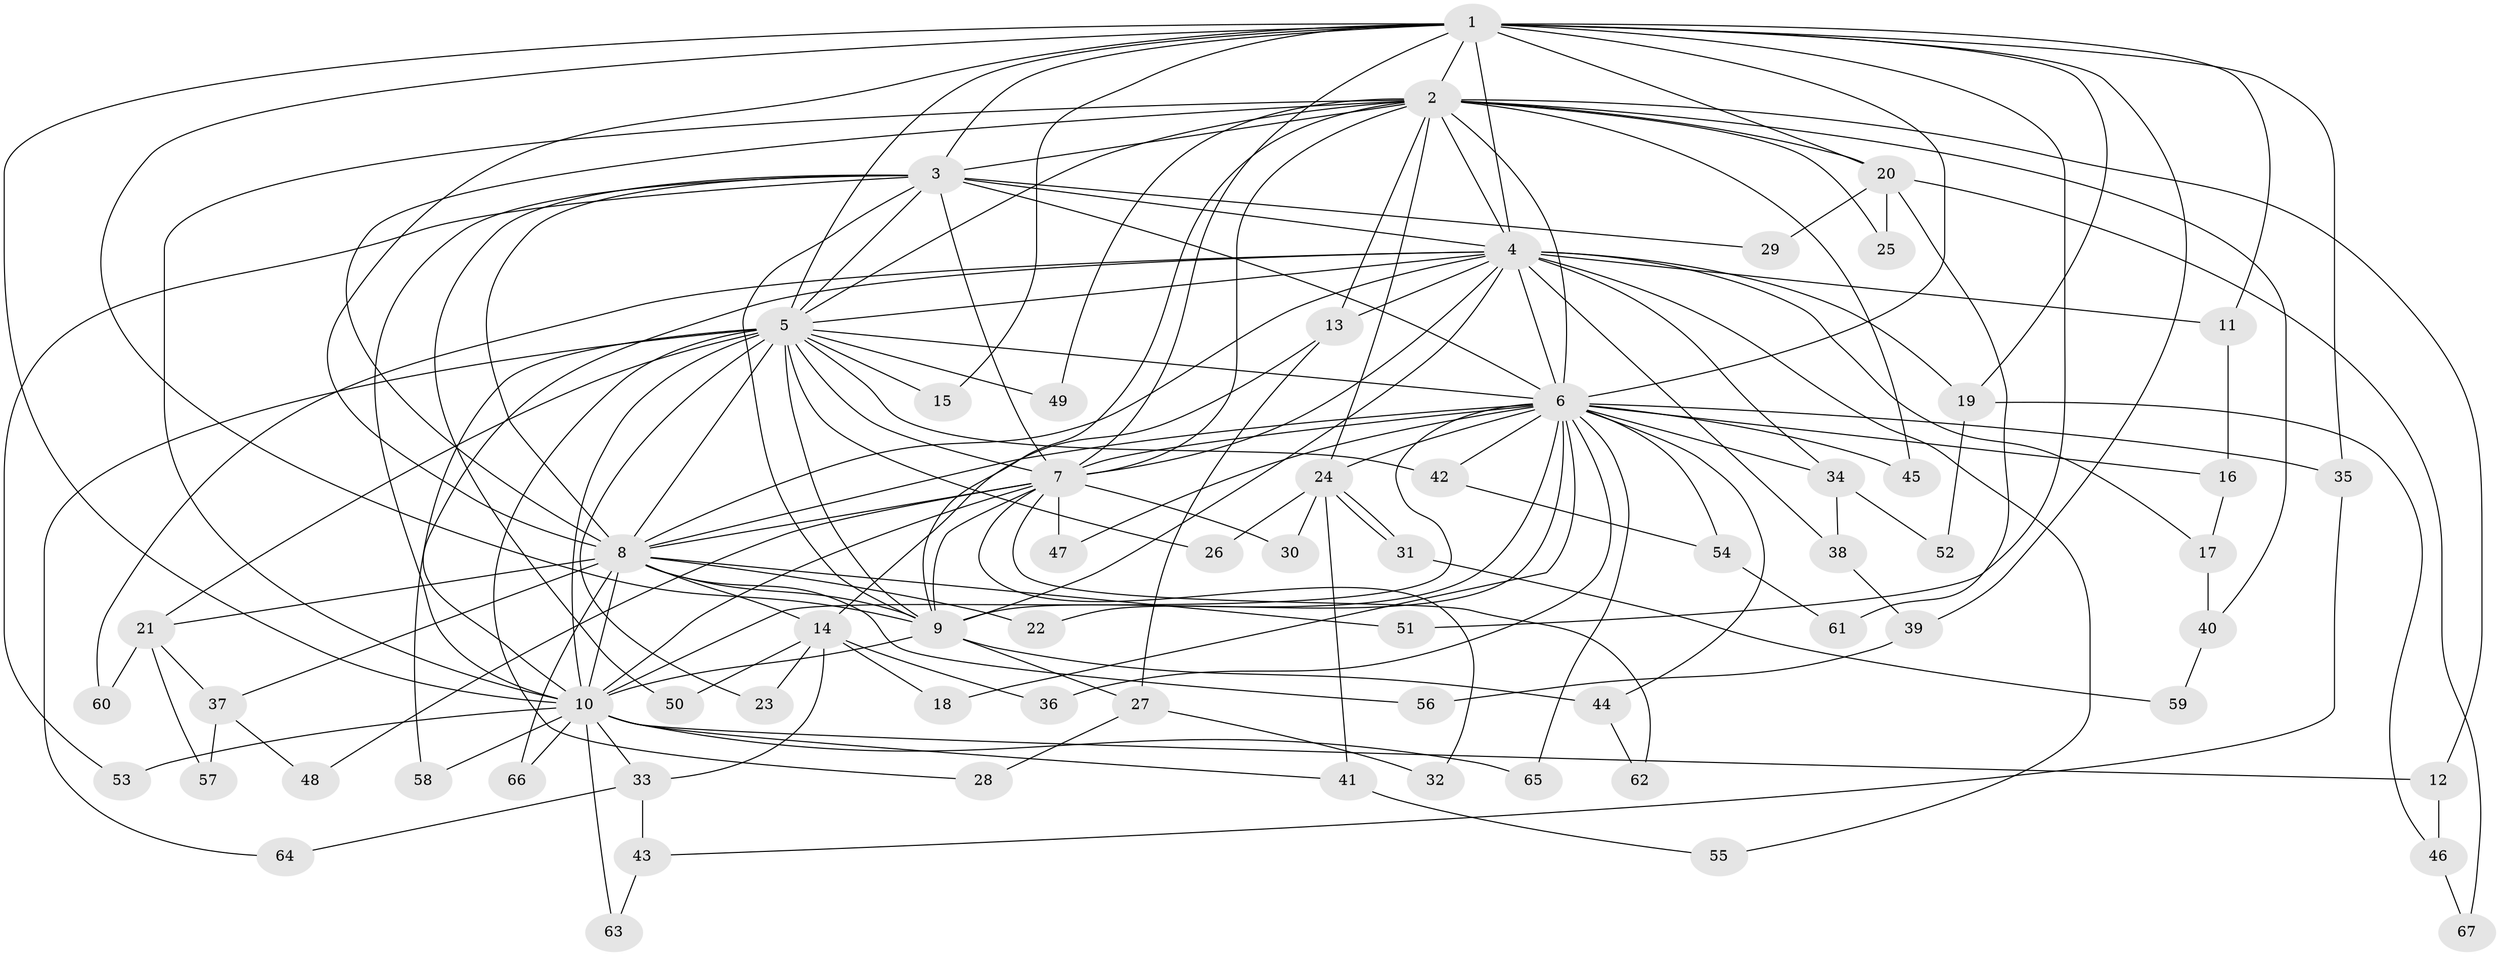 // coarse degree distribution, {13: 0.030303030303030304, 7: 0.030303030303030304, 21: 0.030303030303030304, 2: 0.48484848484848486, 3: 0.030303030303030304, 4: 0.15151515151515152, 1: 0.15151515151515152, 12: 0.030303030303030304, 5: 0.030303030303030304, 6: 0.030303030303030304}
// Generated by graph-tools (version 1.1) at 2025/49/03/04/25 21:49:42]
// undirected, 67 vertices, 159 edges
graph export_dot {
graph [start="1"]
  node [color=gray90,style=filled];
  1;
  2;
  3;
  4;
  5;
  6;
  7;
  8;
  9;
  10;
  11;
  12;
  13;
  14;
  15;
  16;
  17;
  18;
  19;
  20;
  21;
  22;
  23;
  24;
  25;
  26;
  27;
  28;
  29;
  30;
  31;
  32;
  33;
  34;
  35;
  36;
  37;
  38;
  39;
  40;
  41;
  42;
  43;
  44;
  45;
  46;
  47;
  48;
  49;
  50;
  51;
  52;
  53;
  54;
  55;
  56;
  57;
  58;
  59;
  60;
  61;
  62;
  63;
  64;
  65;
  66;
  67;
  1 -- 2;
  1 -- 3;
  1 -- 4;
  1 -- 5;
  1 -- 6;
  1 -- 7;
  1 -- 8;
  1 -- 9;
  1 -- 10;
  1 -- 11;
  1 -- 15;
  1 -- 19;
  1 -- 20;
  1 -- 35;
  1 -- 39;
  1 -- 51;
  2 -- 3;
  2 -- 4;
  2 -- 5;
  2 -- 6;
  2 -- 7;
  2 -- 8;
  2 -- 9;
  2 -- 10;
  2 -- 12;
  2 -- 13;
  2 -- 20;
  2 -- 24;
  2 -- 25;
  2 -- 40;
  2 -- 45;
  2 -- 49;
  3 -- 4;
  3 -- 5;
  3 -- 6;
  3 -- 7;
  3 -- 8;
  3 -- 9;
  3 -- 10;
  3 -- 29;
  3 -- 50;
  3 -- 53;
  4 -- 5;
  4 -- 6;
  4 -- 7;
  4 -- 8;
  4 -- 9;
  4 -- 10;
  4 -- 11;
  4 -- 13;
  4 -- 17;
  4 -- 19;
  4 -- 34;
  4 -- 38;
  4 -- 55;
  4 -- 60;
  5 -- 6;
  5 -- 7;
  5 -- 8;
  5 -- 9;
  5 -- 10;
  5 -- 15;
  5 -- 21;
  5 -- 23;
  5 -- 26;
  5 -- 28;
  5 -- 42;
  5 -- 49;
  5 -- 58;
  5 -- 64;
  6 -- 7;
  6 -- 8;
  6 -- 9;
  6 -- 10;
  6 -- 16;
  6 -- 18;
  6 -- 22;
  6 -- 24;
  6 -- 34;
  6 -- 35;
  6 -- 36;
  6 -- 42;
  6 -- 44;
  6 -- 45;
  6 -- 47;
  6 -- 54;
  6 -- 65;
  7 -- 8;
  7 -- 9;
  7 -- 10;
  7 -- 30;
  7 -- 32;
  7 -- 47;
  7 -- 48;
  7 -- 62;
  8 -- 9;
  8 -- 10;
  8 -- 14;
  8 -- 21;
  8 -- 22;
  8 -- 37;
  8 -- 51;
  8 -- 56;
  8 -- 66;
  9 -- 10;
  9 -- 27;
  9 -- 44;
  10 -- 12;
  10 -- 33;
  10 -- 41;
  10 -- 53;
  10 -- 58;
  10 -- 63;
  10 -- 65;
  10 -- 66;
  11 -- 16;
  12 -- 46;
  13 -- 14;
  13 -- 27;
  14 -- 18;
  14 -- 23;
  14 -- 33;
  14 -- 36;
  14 -- 50;
  16 -- 17;
  17 -- 40;
  19 -- 46;
  19 -- 52;
  20 -- 25;
  20 -- 29;
  20 -- 61;
  20 -- 67;
  21 -- 37;
  21 -- 57;
  21 -- 60;
  24 -- 26;
  24 -- 30;
  24 -- 31;
  24 -- 31;
  24 -- 41;
  27 -- 28;
  27 -- 32;
  31 -- 59;
  33 -- 43;
  33 -- 64;
  34 -- 38;
  34 -- 52;
  35 -- 43;
  37 -- 48;
  37 -- 57;
  38 -- 39;
  39 -- 56;
  40 -- 59;
  41 -- 55;
  42 -- 54;
  43 -- 63;
  44 -- 62;
  46 -- 67;
  54 -- 61;
}
